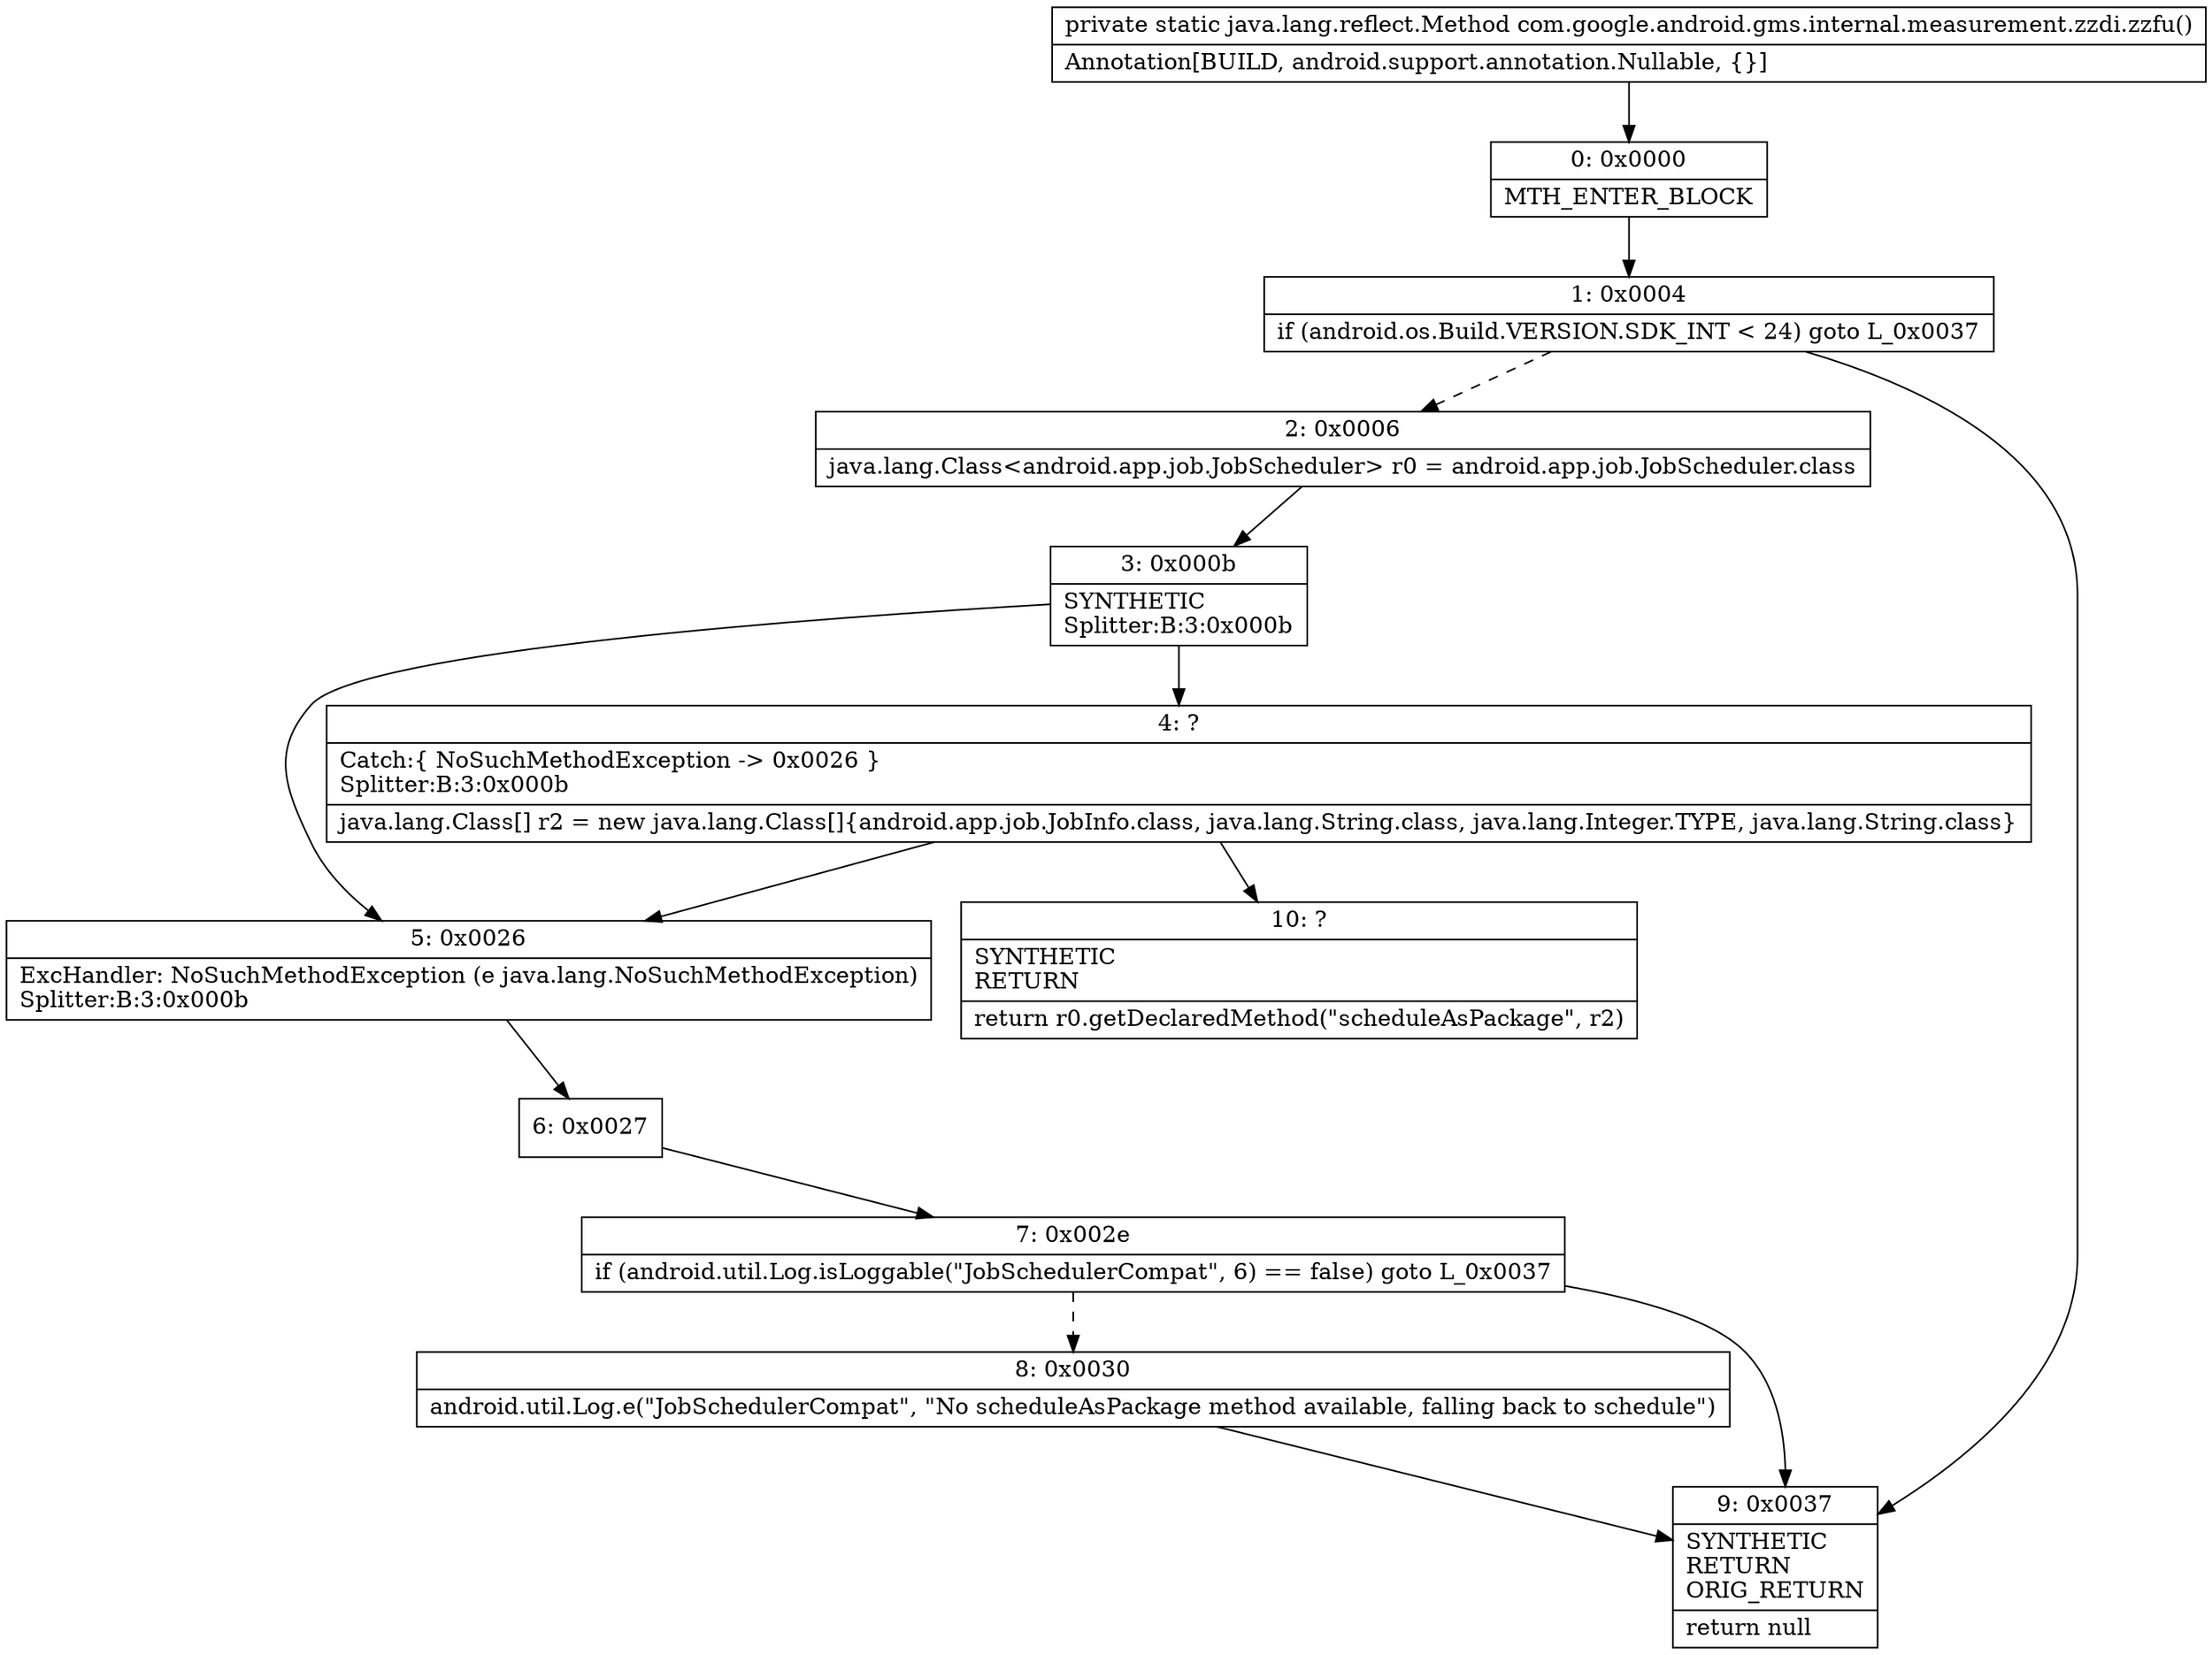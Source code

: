 digraph "CFG forcom.google.android.gms.internal.measurement.zzdi.zzfu()Ljava\/lang\/reflect\/Method;" {
Node_0 [shape=record,label="{0\:\ 0x0000|MTH_ENTER_BLOCK\l}"];
Node_1 [shape=record,label="{1\:\ 0x0004|if (android.os.Build.VERSION.SDK_INT \< 24) goto L_0x0037\l}"];
Node_2 [shape=record,label="{2\:\ 0x0006|java.lang.Class\<android.app.job.JobScheduler\> r0 = android.app.job.JobScheduler.class\l}"];
Node_3 [shape=record,label="{3\:\ 0x000b|SYNTHETIC\lSplitter:B:3:0x000b\l}"];
Node_4 [shape=record,label="{4\:\ ?|Catch:\{ NoSuchMethodException \-\> 0x0026 \}\lSplitter:B:3:0x000b\l|java.lang.Class[] r2 = new java.lang.Class[]\{android.app.job.JobInfo.class, java.lang.String.class, java.lang.Integer.TYPE, java.lang.String.class\}\l}"];
Node_5 [shape=record,label="{5\:\ 0x0026|ExcHandler: NoSuchMethodException (e java.lang.NoSuchMethodException)\lSplitter:B:3:0x000b\l}"];
Node_6 [shape=record,label="{6\:\ 0x0027}"];
Node_7 [shape=record,label="{7\:\ 0x002e|if (android.util.Log.isLoggable(\"JobSchedulerCompat\", 6) == false) goto L_0x0037\l}"];
Node_8 [shape=record,label="{8\:\ 0x0030|android.util.Log.e(\"JobSchedulerCompat\", \"No scheduleAsPackage method available, falling back to schedule\")\l}"];
Node_9 [shape=record,label="{9\:\ 0x0037|SYNTHETIC\lRETURN\lORIG_RETURN\l|return null\l}"];
Node_10 [shape=record,label="{10\:\ ?|SYNTHETIC\lRETURN\l|return r0.getDeclaredMethod(\"scheduleAsPackage\", r2)\l}"];
MethodNode[shape=record,label="{private static java.lang.reflect.Method com.google.android.gms.internal.measurement.zzdi.zzfu()  | Annotation[BUILD, android.support.annotation.Nullable, \{\}]\l}"];
MethodNode -> Node_0;
Node_0 -> Node_1;
Node_1 -> Node_2[style=dashed];
Node_1 -> Node_9;
Node_2 -> Node_3;
Node_3 -> Node_4;
Node_3 -> Node_5;
Node_4 -> Node_5;
Node_4 -> Node_10;
Node_5 -> Node_6;
Node_6 -> Node_7;
Node_7 -> Node_8[style=dashed];
Node_7 -> Node_9;
Node_8 -> Node_9;
}

